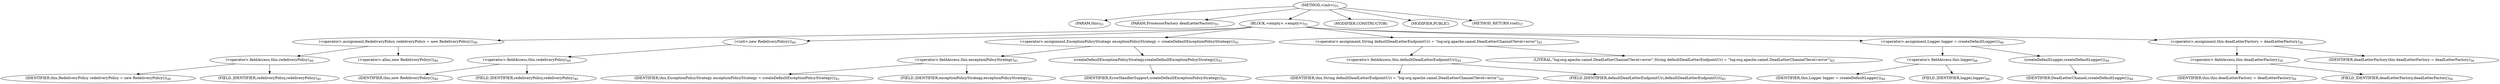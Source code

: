 digraph "&lt;init&gt;" {  
"166" [label = <(METHOD,&lt;init&gt;)<SUB>55</SUB>> ]
"6" [label = <(PARAM,this)<SUB>55</SUB>> ]
"167" [label = <(PARAM,ProcessorFactory deadLetterFactory)<SUB>55</SUB>> ]
"168" [label = <(BLOCK,&lt;empty&gt;,&lt;empty&gt;)<SUB>55</SUB>> ]
"169" [label = <(&lt;operator&gt;.assignment,RedeliveryPolicy redeliveryPolicy = new RedeliveryPolicy())<SUB>40</SUB>> ]
"170" [label = <(&lt;operator&gt;.fieldAccess,this.redeliveryPolicy)<SUB>40</SUB>> ]
"171" [label = <(IDENTIFIER,this,RedeliveryPolicy redeliveryPolicy = new RedeliveryPolicy())<SUB>40</SUB>> ]
"172" [label = <(FIELD_IDENTIFIER,redeliveryPolicy,redeliveryPolicy)<SUB>40</SUB>> ]
"173" [label = <(&lt;operator&gt;.alloc,new RedeliveryPolicy())<SUB>40</SUB>> ]
"174" [label = <(&lt;init&gt;,new RedeliveryPolicy())<SUB>40</SUB>> ]
"175" [label = <(&lt;operator&gt;.fieldAccess,this.redeliveryPolicy)<SUB>40</SUB>> ]
"176" [label = <(IDENTIFIER,this,new RedeliveryPolicy())<SUB>40</SUB>> ]
"177" [label = <(FIELD_IDENTIFIER,redeliveryPolicy,redeliveryPolicy)<SUB>40</SUB>> ]
"178" [label = <(&lt;operator&gt;.assignment,ExceptionPolicyStrategy exceptionPolicyStrategy = createDefaultExceptionPolicyStrategy())<SUB>41</SUB>> ]
"179" [label = <(&lt;operator&gt;.fieldAccess,this.exceptionPolicyStrategy)<SUB>41</SUB>> ]
"180" [label = <(IDENTIFIER,this,ExceptionPolicyStrategy exceptionPolicyStrategy = createDefaultExceptionPolicyStrategy())<SUB>41</SUB>> ]
"181" [label = <(FIELD_IDENTIFIER,exceptionPolicyStrategy,exceptionPolicyStrategy)<SUB>41</SUB>> ]
"182" [label = <(createDefaultExceptionPolicyStrategy,createDefaultExceptionPolicyStrategy())<SUB>41</SUB>> ]
"183" [label = <(IDENTIFIER,ErrorHandlerSupport,createDefaultExceptionPolicyStrategy())<SUB>41</SUB>> ]
"184" [label = <(&lt;operator&gt;.assignment,String defaultDeadLetterEndpointUri = &quot;log:org.apache.camel.DeadLetterChannel?level=error&quot;)<SUB>45</SUB>> ]
"185" [label = <(&lt;operator&gt;.fieldAccess,this.defaultDeadLetterEndpointUri)<SUB>45</SUB>> ]
"186" [label = <(IDENTIFIER,this,String defaultDeadLetterEndpointUri = &quot;log:org.apache.camel.DeadLetterChannel?level=error&quot;)<SUB>45</SUB>> ]
"187" [label = <(FIELD_IDENTIFIER,defaultDeadLetterEndpointUri,defaultDeadLetterEndpointUri)<SUB>45</SUB>> ]
"188" [label = <(LITERAL,&quot;log:org.apache.camel.DeadLetterChannel?level=error&quot;,String defaultDeadLetterEndpointUri = &quot;log:org.apache.camel.DeadLetterChannel?level=error&quot;)<SUB>45</SUB>> ]
"189" [label = <(&lt;operator&gt;.assignment,Logger logger = createDefaultLogger())<SUB>46</SUB>> ]
"190" [label = <(&lt;operator&gt;.fieldAccess,this.logger)<SUB>46</SUB>> ]
"191" [label = <(IDENTIFIER,this,Logger logger = createDefaultLogger())<SUB>46</SUB>> ]
"192" [label = <(FIELD_IDENTIFIER,logger,logger)<SUB>46</SUB>> ]
"193" [label = <(createDefaultLogger,createDefaultLogger())<SUB>46</SUB>> ]
"194" [label = <(IDENTIFIER,DeadLetterChannel,createDefaultLogger())<SUB>46</SUB>> ]
"195" [label = <(&lt;operator&gt;.assignment,this.deadLetterFactory = deadLetterFactory)<SUB>56</SUB>> ]
"196" [label = <(&lt;operator&gt;.fieldAccess,this.deadLetterFactory)<SUB>56</SUB>> ]
"5" [label = <(IDENTIFIER,this,this.deadLetterFactory = deadLetterFactory)<SUB>56</SUB>> ]
"197" [label = <(FIELD_IDENTIFIER,deadLetterFactory,deadLetterFactory)<SUB>56</SUB>> ]
"198" [label = <(IDENTIFIER,deadLetterFactory,this.deadLetterFactory = deadLetterFactory)<SUB>56</SUB>> ]
"199" [label = <(MODIFIER,CONSTRUCTOR)> ]
"200" [label = <(MODIFIER,PUBLIC)> ]
"201" [label = <(METHOD_RETURN,void)<SUB>57</SUB>> ]
  "166" -> "6" 
  "166" -> "167" 
  "166" -> "168" 
  "166" -> "199" 
  "166" -> "200" 
  "166" -> "201" 
  "168" -> "169" 
  "168" -> "174" 
  "168" -> "178" 
  "168" -> "184" 
  "168" -> "189" 
  "168" -> "195" 
  "169" -> "170" 
  "169" -> "173" 
  "170" -> "171" 
  "170" -> "172" 
  "174" -> "175" 
  "175" -> "176" 
  "175" -> "177" 
  "178" -> "179" 
  "178" -> "182" 
  "179" -> "180" 
  "179" -> "181" 
  "182" -> "183" 
  "184" -> "185" 
  "184" -> "188" 
  "185" -> "186" 
  "185" -> "187" 
  "189" -> "190" 
  "189" -> "193" 
  "190" -> "191" 
  "190" -> "192" 
  "193" -> "194" 
  "195" -> "196" 
  "195" -> "198" 
  "196" -> "5" 
  "196" -> "197" 
}
